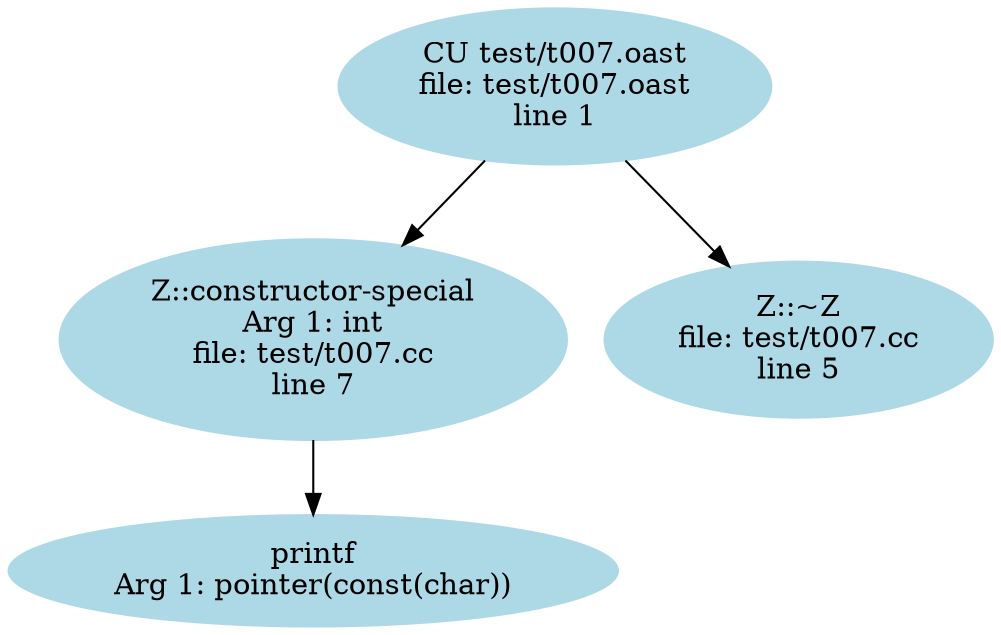 digraph "CFG" {
  node [ color = "lightblue"; style = filled ];
  edge [ arrowtail=odot ];
    "0" [label="Z::constructor-special\nArg 1: int\nfile: test/t007.cc\nline 7"]
    "0" -> "1";
    "3" [label="Z::~Z\nfile: test/t007.cc\nline 5"]
    "2" [label="CU test/t007.oast\nfile: test/t007.oast\nline 1"]
    "2" -> "3";
    "2" -> "0";
    "1" [label="printf\nArg 1: pointer(const(char))"]
}

